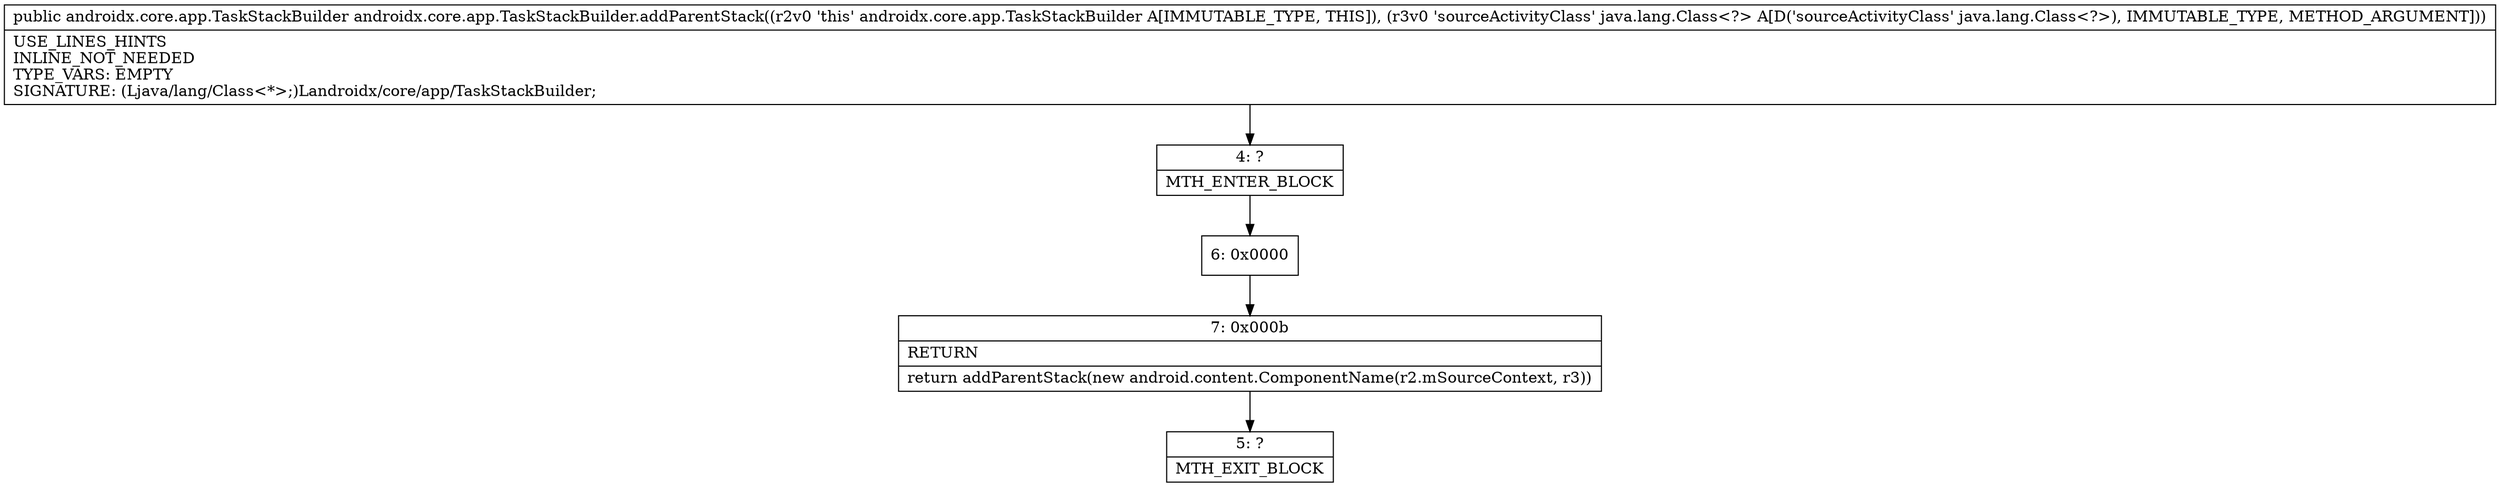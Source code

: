 digraph "CFG forandroidx.core.app.TaskStackBuilder.addParentStack(Ljava\/lang\/Class;)Landroidx\/core\/app\/TaskStackBuilder;" {
Node_4 [shape=record,label="{4\:\ ?|MTH_ENTER_BLOCK\l}"];
Node_6 [shape=record,label="{6\:\ 0x0000}"];
Node_7 [shape=record,label="{7\:\ 0x000b|RETURN\l|return addParentStack(new android.content.ComponentName(r2.mSourceContext, r3))\l}"];
Node_5 [shape=record,label="{5\:\ ?|MTH_EXIT_BLOCK\l}"];
MethodNode[shape=record,label="{public androidx.core.app.TaskStackBuilder androidx.core.app.TaskStackBuilder.addParentStack((r2v0 'this' androidx.core.app.TaskStackBuilder A[IMMUTABLE_TYPE, THIS]), (r3v0 'sourceActivityClass' java.lang.Class\<?\> A[D('sourceActivityClass' java.lang.Class\<?\>), IMMUTABLE_TYPE, METHOD_ARGUMENT]))  | USE_LINES_HINTS\lINLINE_NOT_NEEDED\lTYPE_VARS: EMPTY\lSIGNATURE: (Ljava\/lang\/Class\<*\>;)Landroidx\/core\/app\/TaskStackBuilder;\l}"];
MethodNode -> Node_4;Node_4 -> Node_6;
Node_6 -> Node_7;
Node_7 -> Node_5;
}

